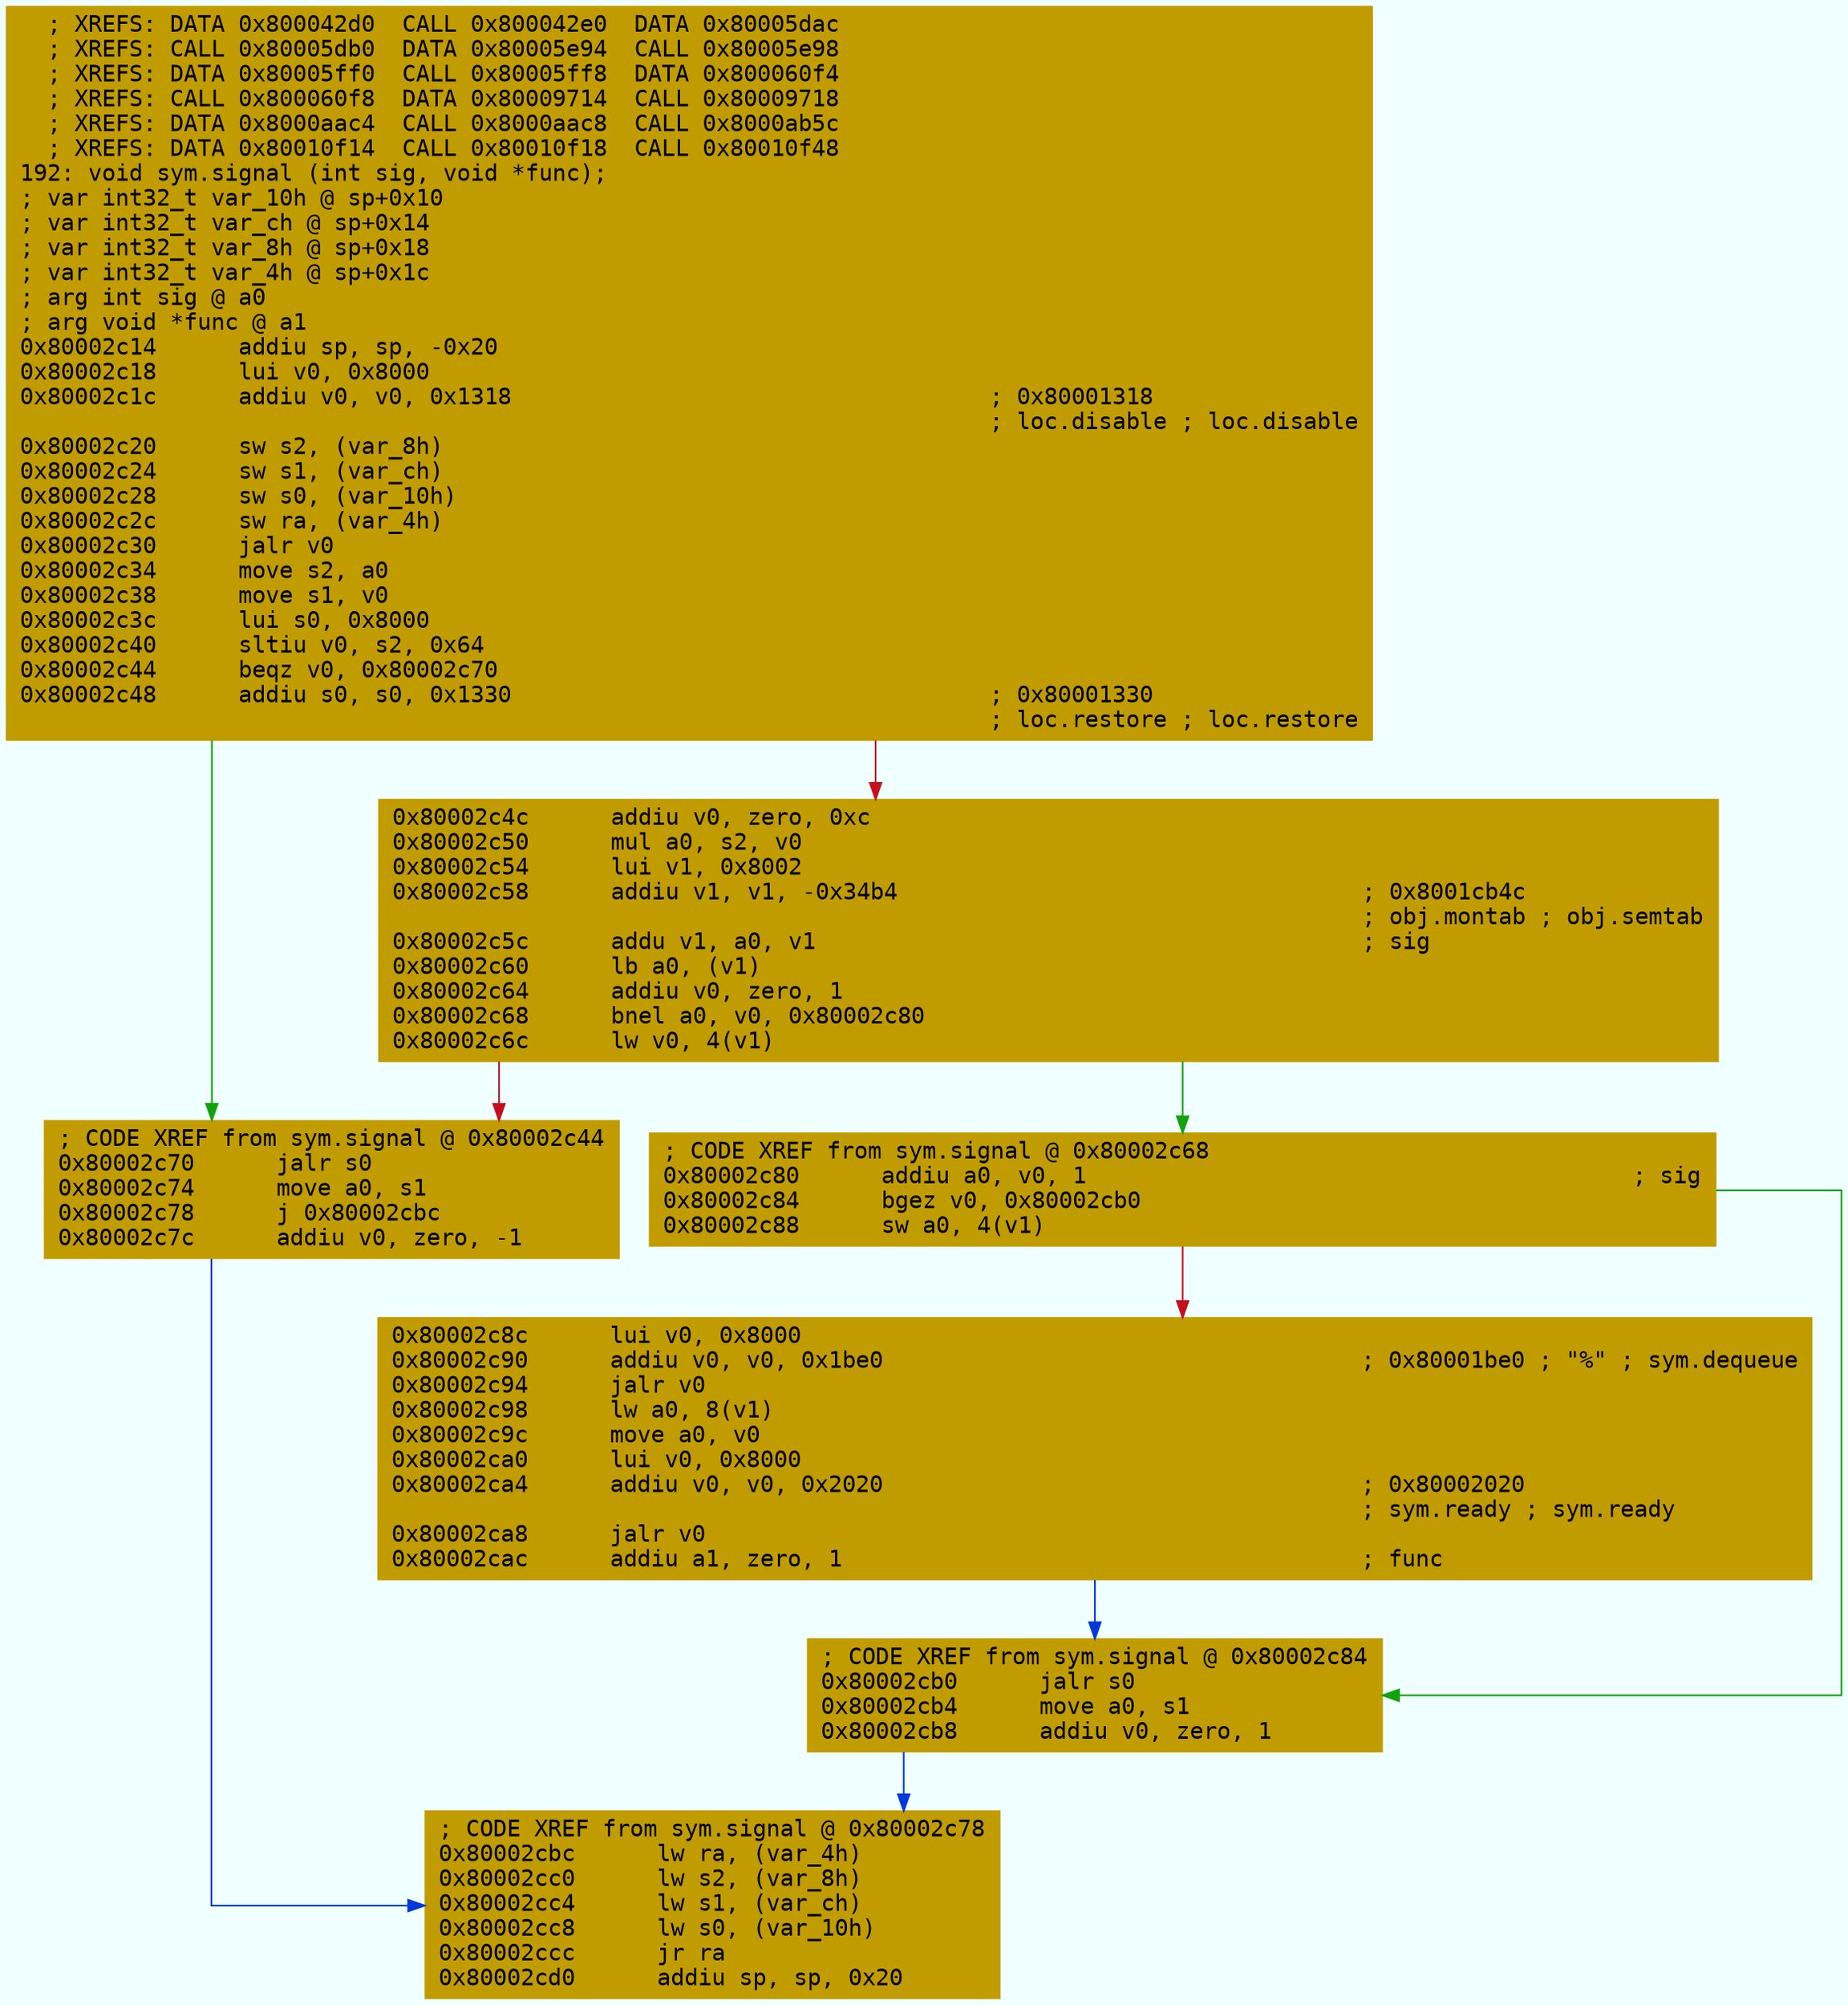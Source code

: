 digraph code {
	graph [bgcolor=azure fontsize=8 fontname="Courier" splines="ortho"];
	node [fillcolor=gray style=filled shape=box];
	edge [arrowhead="normal"];
	"0x80002c14" [URL="sym.signal/0x80002c14", fillcolor="#c19c00",color="#c19c00", fontname="Courier",label="  ; XREFS: DATA 0x800042d0  CALL 0x800042e0  DATA 0x80005dac  \l  ; XREFS: CALL 0x80005db0  DATA 0x80005e94  CALL 0x80005e98  \l  ; XREFS: DATA 0x80005ff0  CALL 0x80005ff8  DATA 0x800060f4  \l  ; XREFS: CALL 0x800060f8  DATA 0x80009714  CALL 0x80009718  \l  ; XREFS: DATA 0x8000aac4  CALL 0x8000aac8  CALL 0x8000ab5c  \l  ; XREFS: DATA 0x80010f14  CALL 0x80010f18  CALL 0x80010f48  \l192: void sym.signal (int sig, void *func);\l; var int32_t var_10h @ sp+0x10\l; var int32_t var_ch @ sp+0x14\l; var int32_t var_8h @ sp+0x18\l; var int32_t var_4h @ sp+0x1c\l; arg int sig @ a0\l; arg void *func @ a1\l0x80002c14      addiu sp, sp, -0x20\l0x80002c18      lui v0, 0x8000\l0x80002c1c      addiu v0, v0, 0x1318                                   ; 0x80001318\l                                                                       ; loc.disable ; loc.disable\l0x80002c20      sw s2, (var_8h)\l0x80002c24      sw s1, (var_ch)\l0x80002c28      sw s0, (var_10h)\l0x80002c2c      sw ra, (var_4h)\l0x80002c30      jalr v0\l0x80002c34      move s2, a0\l0x80002c38      move s1, v0\l0x80002c3c      lui s0, 0x8000\l0x80002c40      sltiu v0, s2, 0x64\l0x80002c44      beqz v0, 0x80002c70\l0x80002c48      addiu s0, s0, 0x1330                                   ; 0x80001330\l                                                                       ; loc.restore ; loc.restore\l"]
	"0x80002c4c" [URL="sym.signal/0x80002c4c", fillcolor="#c19c00",color="#c19c00", fontname="Courier",label="0x80002c4c      addiu v0, zero, 0xc\l0x80002c50      mul a0, s2, v0\l0x80002c54      lui v1, 0x8002\l0x80002c58      addiu v1, v1, -0x34b4                                  ; 0x8001cb4c\l                                                                       ; obj.montab ; obj.semtab\l0x80002c5c      addu v1, a0, v1                                        ; sig\l0x80002c60      lb a0, (v1)\l0x80002c64      addiu v0, zero, 1\l0x80002c68      bnel a0, v0, 0x80002c80\l0x80002c6c      lw v0, 4(v1)\l"]
	"0x80002c70" [URL="sym.signal/0x80002c70", fillcolor="#c19c00",color="#c19c00", fontname="Courier",label="; CODE XREF from sym.signal @ 0x80002c44\l0x80002c70      jalr s0\l0x80002c74      move a0, s1\l0x80002c78      j 0x80002cbc\l0x80002c7c      addiu v0, zero, -1\l"]
	"0x80002c80" [URL="sym.signal/0x80002c80", fillcolor="#c19c00",color="#c19c00", fontname="Courier",label="; CODE XREF from sym.signal @ 0x80002c68\l0x80002c80      addiu a0, v0, 1                                        ; sig\l0x80002c84      bgez v0, 0x80002cb0\l0x80002c88      sw a0, 4(v1)\l"]
	"0x80002c8c" [URL="sym.signal/0x80002c8c", fillcolor="#c19c00",color="#c19c00", fontname="Courier",label="0x80002c8c      lui v0, 0x8000\l0x80002c90      addiu v0, v0, 0x1be0                                   ; 0x80001be0 ; \"%\" ; sym.dequeue\l0x80002c94      jalr v0\l0x80002c98      lw a0, 8(v1)\l0x80002c9c      move a0, v0\l0x80002ca0      lui v0, 0x8000\l0x80002ca4      addiu v0, v0, 0x2020                                   ; 0x80002020\l                                                                       ; sym.ready ; sym.ready\l0x80002ca8      jalr v0\l0x80002cac      addiu a1, zero, 1                                      ; func\l"]
	"0x80002cb0" [URL="sym.signal/0x80002cb0", fillcolor="#c19c00",color="#c19c00", fontname="Courier",label="; CODE XREF from sym.signal @ 0x80002c84\l0x80002cb0      jalr s0\l0x80002cb4      move a0, s1\l0x80002cb8      addiu v0, zero, 1\l"]
	"0x80002cbc" [URL="sym.signal/0x80002cbc", fillcolor="#c19c00",color="#c19c00", fontname="Courier",label="; CODE XREF from sym.signal @ 0x80002c78\l0x80002cbc      lw ra, (var_4h)\l0x80002cc0      lw s2, (var_8h)\l0x80002cc4      lw s1, (var_ch)\l0x80002cc8      lw s0, (var_10h)\l0x80002ccc      jr ra\l0x80002cd0      addiu sp, sp, 0x20\l"]
        "0x80002c14" -> "0x80002c70" [color="#13a10e"];
        "0x80002c14" -> "0x80002c4c" [color="#c50f1f"];
        "0x80002c4c" -> "0x80002c80" [color="#13a10e"];
        "0x80002c4c" -> "0x80002c70" [color="#c50f1f"];
        "0x80002c70" -> "0x80002cbc" [color="#0037da"];
        "0x80002c80" -> "0x80002cb0" [color="#13a10e"];
        "0x80002c80" -> "0x80002c8c" [color="#c50f1f"];
        "0x80002c8c" -> "0x80002cb0" [color="#0037da"];
        "0x80002cb0" -> "0x80002cbc" [color="#0037da"];
}
